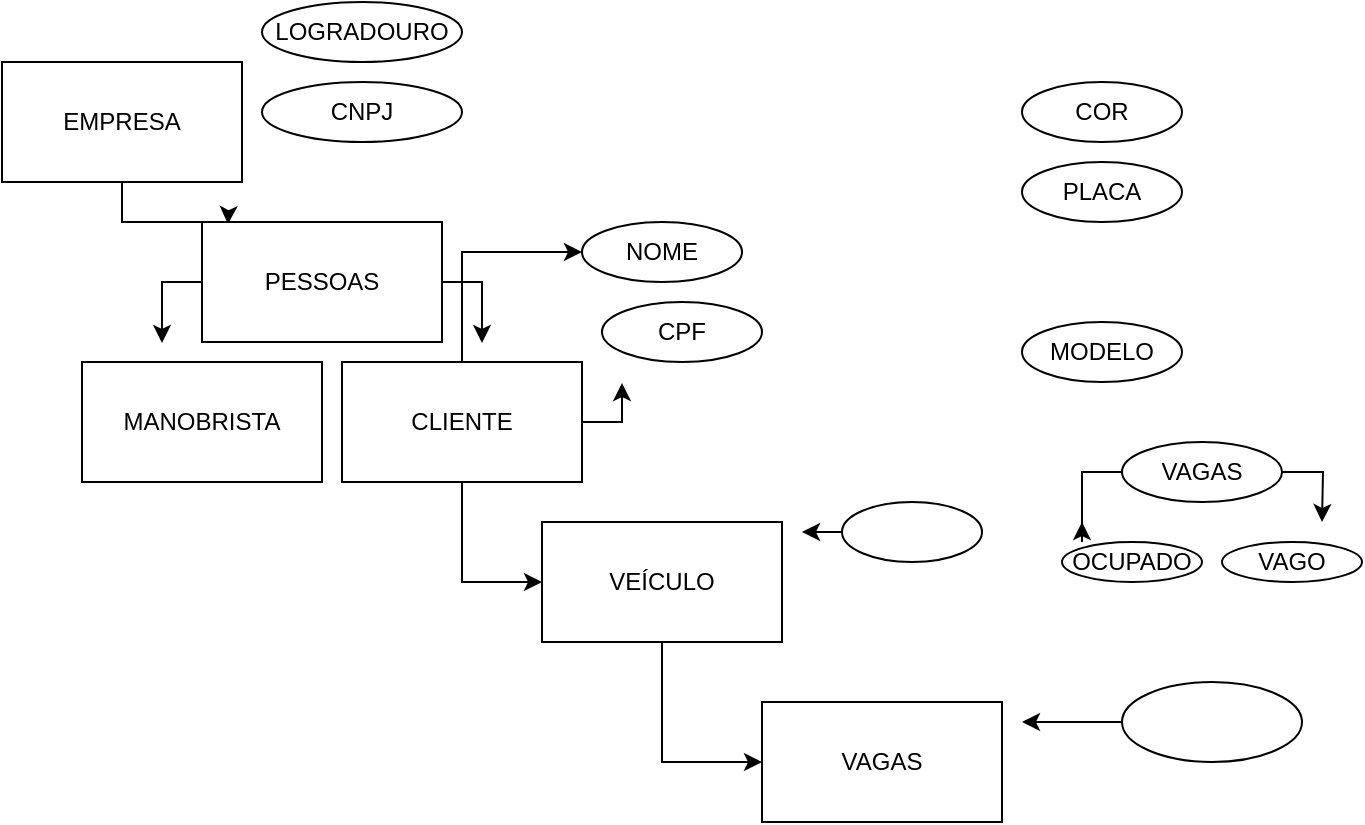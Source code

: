 <mxfile version="20.2.8" type="github">
  <diagram id="86ce4yR2oJz81-V1l8a7" name="Página-1">
    <mxGraphModel dx="868" dy="482" grid="1" gridSize="10" guides="1" tooltips="1" connect="1" arrows="1" fold="1" page="1" pageScale="1" pageWidth="827" pageHeight="1169" math="0" shadow="0">
      <root>
        <mxCell id="0" />
        <mxCell id="1" parent="0" />
        <mxCell id="3GkReMob0uXT9uwZEKK7-34" style="edgeStyle=orthogonalEdgeStyle;rounded=0;orthogonalLoop=1;jettySize=auto;html=1;entryX=0.108;entryY=0.017;entryDx=0;entryDy=0;entryPerimeter=0;" edge="1" parent="1" source="3GkReMob0uXT9uwZEKK7-23" target="3GkReMob0uXT9uwZEKK7-29">
          <mxGeometry relative="1" as="geometry" />
        </mxCell>
        <mxCell id="3GkReMob0uXT9uwZEKK7-23" value="EMPRESA" style="whiteSpace=wrap;html=1;" vertex="1" parent="1">
          <mxGeometry x="50" y="80" width="120" height="60" as="geometry" />
        </mxCell>
        <mxCell id="3GkReMob0uXT9uwZEKK7-24" value="VAGAS" style="whiteSpace=wrap;html=1;" vertex="1" parent="1">
          <mxGeometry x="430" y="400" width="120" height="60" as="geometry" />
        </mxCell>
        <mxCell id="3GkReMob0uXT9uwZEKK7-31" style="edgeStyle=orthogonalEdgeStyle;rounded=0;orthogonalLoop=1;jettySize=auto;html=1;entryX=0;entryY=0.5;entryDx=0;entryDy=0;" edge="1" parent="1" source="3GkReMob0uXT9uwZEKK7-25" target="3GkReMob0uXT9uwZEKK7-28">
          <mxGeometry relative="1" as="geometry" />
        </mxCell>
        <mxCell id="3GkReMob0uXT9uwZEKK7-59" style="edgeStyle=orthogonalEdgeStyle;rounded=0;orthogonalLoop=1;jettySize=auto;html=1;" edge="1" parent="1" source="3GkReMob0uXT9uwZEKK7-25">
          <mxGeometry relative="1" as="geometry">
            <mxPoint x="360" y="240" as="targetPoint" />
          </mxGeometry>
        </mxCell>
        <mxCell id="3GkReMob0uXT9uwZEKK7-60" style="edgeStyle=orthogonalEdgeStyle;rounded=0;orthogonalLoop=1;jettySize=auto;html=1;entryX=0;entryY=0.5;entryDx=0;entryDy=0;" edge="1" parent="1" source="3GkReMob0uXT9uwZEKK7-25" target="3GkReMob0uXT9uwZEKK7-45">
          <mxGeometry relative="1" as="geometry" />
        </mxCell>
        <mxCell id="3GkReMob0uXT9uwZEKK7-25" value="CLIENTE" style="whiteSpace=wrap;html=1;" vertex="1" parent="1">
          <mxGeometry x="220" y="230" width="120" height="60" as="geometry" />
        </mxCell>
        <mxCell id="3GkReMob0uXT9uwZEKK7-27" value="MANOBRISTA" style="whiteSpace=wrap;html=1;" vertex="1" parent="1">
          <mxGeometry x="90" y="230" width="120" height="60" as="geometry" />
        </mxCell>
        <mxCell id="3GkReMob0uXT9uwZEKK7-35" style="edgeStyle=orthogonalEdgeStyle;rounded=0;orthogonalLoop=1;jettySize=auto;html=1;entryX=0;entryY=0.5;entryDx=0;entryDy=0;" edge="1" parent="1" source="3GkReMob0uXT9uwZEKK7-28" target="3GkReMob0uXT9uwZEKK7-24">
          <mxGeometry relative="1" as="geometry" />
        </mxCell>
        <mxCell id="3GkReMob0uXT9uwZEKK7-28" value="VEÍCULO" style="whiteSpace=wrap;html=1;" vertex="1" parent="1">
          <mxGeometry x="320" y="310" width="120" height="60" as="geometry" />
        </mxCell>
        <mxCell id="3GkReMob0uXT9uwZEKK7-32" style="edgeStyle=orthogonalEdgeStyle;rounded=0;orthogonalLoop=1;jettySize=auto;html=1;" edge="1" parent="1" source="3GkReMob0uXT9uwZEKK7-29">
          <mxGeometry relative="1" as="geometry">
            <mxPoint x="130" y="220" as="targetPoint" />
          </mxGeometry>
        </mxCell>
        <mxCell id="3GkReMob0uXT9uwZEKK7-33" style="edgeStyle=orthogonalEdgeStyle;rounded=0;orthogonalLoop=1;jettySize=auto;html=1;" edge="1" parent="1" source="3GkReMob0uXT9uwZEKK7-29">
          <mxGeometry relative="1" as="geometry">
            <mxPoint x="290" y="220" as="targetPoint" />
          </mxGeometry>
        </mxCell>
        <mxCell id="3GkReMob0uXT9uwZEKK7-29" value="PESSOAS" style="whiteSpace=wrap;html=1;" vertex="1" parent="1">
          <mxGeometry x="150" y="160" width="120" height="60" as="geometry" />
        </mxCell>
        <mxCell id="3GkReMob0uXT9uwZEKK7-39" style="edgeStyle=orthogonalEdgeStyle;rounded=0;orthogonalLoop=1;jettySize=auto;html=1;" edge="1" parent="1" source="3GkReMob0uXT9uwZEKK7-38">
          <mxGeometry relative="1" as="geometry">
            <mxPoint x="560" y="410" as="targetPoint" />
          </mxGeometry>
        </mxCell>
        <mxCell id="3GkReMob0uXT9uwZEKK7-38" value="" style="ellipse;whiteSpace=wrap;html=1;" vertex="1" parent="1">
          <mxGeometry x="610" y="390" width="90" height="40" as="geometry" />
        </mxCell>
        <mxCell id="3GkReMob0uXT9uwZEKK7-42" style="edgeStyle=orthogonalEdgeStyle;rounded=0;orthogonalLoop=1;jettySize=auto;html=1;" edge="1" parent="1" source="3GkReMob0uXT9uwZEKK7-41">
          <mxGeometry relative="1" as="geometry">
            <mxPoint x="450" y="315" as="targetPoint" />
          </mxGeometry>
        </mxCell>
        <mxCell id="3GkReMob0uXT9uwZEKK7-41" value="" style="ellipse;whiteSpace=wrap;html=1;" vertex="1" parent="1">
          <mxGeometry x="470" y="300" width="70" height="30" as="geometry" />
        </mxCell>
        <mxCell id="3GkReMob0uXT9uwZEKK7-45" value="NOME" style="ellipse;whiteSpace=wrap;html=1;" vertex="1" parent="1">
          <mxGeometry x="340" y="160" width="80" height="30" as="geometry" />
        </mxCell>
        <mxCell id="3GkReMob0uXT9uwZEKK7-46" value="COR" style="ellipse;whiteSpace=wrap;html=1;" vertex="1" parent="1">
          <mxGeometry x="560" y="90" width="80" height="30" as="geometry" />
        </mxCell>
        <mxCell id="3GkReMob0uXT9uwZEKK7-47" value="PLACA" style="ellipse;whiteSpace=wrap;html=1;" vertex="1" parent="1">
          <mxGeometry x="560" y="130" width="80" height="30" as="geometry" />
        </mxCell>
        <mxCell id="3GkReMob0uXT9uwZEKK7-48" value="CPF" style="ellipse;whiteSpace=wrap;html=1;" vertex="1" parent="1">
          <mxGeometry x="350" y="200" width="80" height="30" as="geometry" />
        </mxCell>
        <mxCell id="3GkReMob0uXT9uwZEKK7-49" value="MODELO" style="ellipse;whiteSpace=wrap;html=1;" vertex="1" parent="1">
          <mxGeometry x="560" y="210" width="80" height="30" as="geometry" />
        </mxCell>
        <mxCell id="3GkReMob0uXT9uwZEKK7-55" style="edgeStyle=orthogonalEdgeStyle;rounded=0;orthogonalLoop=1;jettySize=auto;html=1;" edge="1" parent="1" source="3GkReMob0uXT9uwZEKK7-50">
          <mxGeometry relative="1" as="geometry">
            <mxPoint x="590" y="310" as="targetPoint" />
          </mxGeometry>
        </mxCell>
        <mxCell id="3GkReMob0uXT9uwZEKK7-56" style="edgeStyle=orthogonalEdgeStyle;rounded=0;orthogonalLoop=1;jettySize=auto;html=1;" edge="1" parent="1" source="3GkReMob0uXT9uwZEKK7-50">
          <mxGeometry relative="1" as="geometry">
            <mxPoint x="710" y="310" as="targetPoint" />
          </mxGeometry>
        </mxCell>
        <mxCell id="3GkReMob0uXT9uwZEKK7-50" value="VAGAS" style="ellipse;whiteSpace=wrap;html=1;" vertex="1" parent="1">
          <mxGeometry x="610" y="270" width="80" height="30" as="geometry" />
        </mxCell>
        <mxCell id="3GkReMob0uXT9uwZEKK7-51" value="OCUPADO" style="ellipse;whiteSpace=wrap;html=1;" vertex="1" parent="1">
          <mxGeometry x="580" y="320" width="70" height="20" as="geometry" />
        </mxCell>
        <mxCell id="3GkReMob0uXT9uwZEKK7-53" value="VAGO" style="ellipse;whiteSpace=wrap;html=1;" vertex="1" parent="1">
          <mxGeometry x="660" y="320" width="70" height="20" as="geometry" />
        </mxCell>
        <mxCell id="3GkReMob0uXT9uwZEKK7-57" value="LOGRADOURO" style="ellipse;whiteSpace=wrap;html=1;" vertex="1" parent="1">
          <mxGeometry x="180" y="50" width="100" height="30" as="geometry" />
        </mxCell>
        <mxCell id="3GkReMob0uXT9uwZEKK7-58" value="CNPJ" style="ellipse;whiteSpace=wrap;html=1;" vertex="1" parent="1">
          <mxGeometry x="180" y="90" width="100" height="30" as="geometry" />
        </mxCell>
      </root>
    </mxGraphModel>
  </diagram>
</mxfile>
